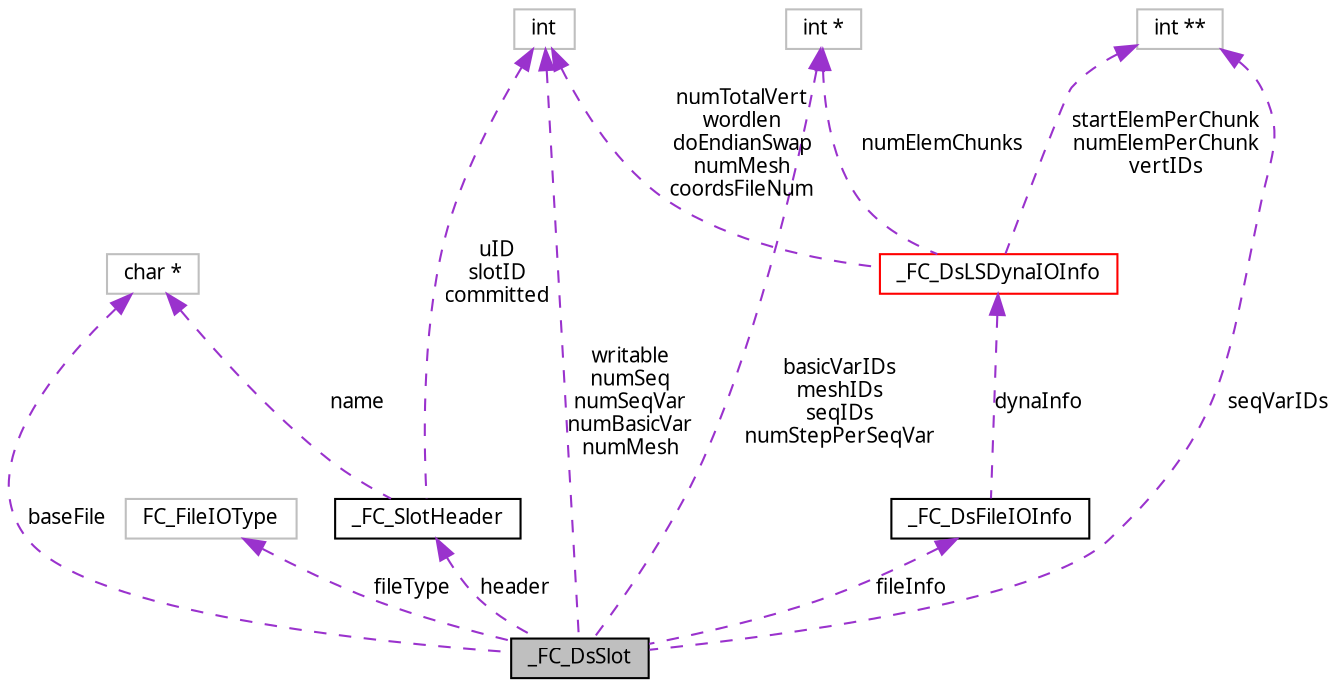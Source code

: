 digraph G
{
  edge [fontname="FreeSans.ttf",fontsize=10,labelfontname="FreeSans.ttf",labelfontsize=10];
  node [fontname="FreeSans.ttf",fontsize=10,shape=record];
  Node1 [label="_FC_DsSlot",height=0.2,width=0.4,color="black", fillcolor="grey75", style="filled" fontcolor="black"];
  Node2 -> Node1 [dir=back,color="darkorchid3",fontsize=10,style="dashed",label="basicVarIDs\nmeshIDs\nseqIDs\nnumStepPerSeqVar",fontname="FreeSans.ttf"];
  Node2 [label="int *",height=0.2,width=0.4,color="grey75", fillcolor="white", style="filled"];
  Node3 -> Node1 [dir=back,color="darkorchid3",fontsize=10,style="dashed",label="fileType",fontname="FreeSans.ttf"];
  Node3 [label="FC_FileIOType",height=0.2,width=0.4,color="grey75", fillcolor="white", style="filled"];
  Node4 -> Node1 [dir=back,color="darkorchid3",fontsize=10,style="dashed",label="header",fontname="FreeSans.ttf"];
  Node4 [label="_FC_SlotHeader",height=0.2,width=0.4,color="black", fillcolor="white", style="filled",URL="$struct__FC__SlotHeader.html"];
  Node5 -> Node4 [dir=back,color="darkorchid3",fontsize=10,style="dashed",label="uID\nslotID\ncommitted",fontname="FreeSans.ttf"];
  Node5 [label="int",height=0.2,width=0.4,color="grey75", fillcolor="white", style="filled"];
  Node6 -> Node4 [dir=back,color="darkorchid3",fontsize=10,style="dashed",label="name",fontname="FreeSans.ttf"];
  Node6 [label="char *",height=0.2,width=0.4,color="grey75", fillcolor="white", style="filled"];
  Node7 -> Node1 [dir=back,color="darkorchid3",fontsize=10,style="dashed",label="seqVarIDs",fontname="FreeSans.ttf"];
  Node7 [label="int **",height=0.2,width=0.4,color="grey75", fillcolor="white", style="filled"];
  Node5 -> Node1 [dir=back,color="darkorchid3",fontsize=10,style="dashed",label="writable\nnumSeq\nnumSeqVar\nnumBasicVar\nnumMesh",fontname="FreeSans.ttf"];
  Node8 -> Node1 [dir=back,color="darkorchid3",fontsize=10,style="dashed",label="fileInfo",fontname="FreeSans.ttf"];
  Node8 [label="_FC_DsFileIOInfo",height=0.2,width=0.4,color="black", fillcolor="white", style="filled",URL="$struct__FC__DsFileIOInfo.html"];
  Node9 -> Node8 [dir=back,color="darkorchid3",fontsize=10,style="dashed",label="dynaInfo",fontname="FreeSans.ttf"];
  Node9 [label="_FC_DsLSDynaIOInfo",height=0.2,width=0.4,color="red", fillcolor="white", style="filled",URL="$struct__FC__DsLSDynaIOInfo.html"];
  Node2 -> Node9 [dir=back,color="darkorchid3",fontsize=10,style="dashed",label="numElemChunks",fontname="FreeSans.ttf"];
  Node7 -> Node9 [dir=back,color="darkorchid3",fontsize=10,style="dashed",label="startElemPerChunk\nnumElemPerChunk\nvertIDs",fontname="FreeSans.ttf"];
  Node5 -> Node9 [dir=back,color="darkorchid3",fontsize=10,style="dashed",label="numTotalVert\nwordlen\ndoEndianSwap\nnumMesh\ncoordsFileNum",fontname="FreeSans.ttf"];
  Node6 -> Node1 [dir=back,color="darkorchid3",fontsize=10,style="dashed",label="baseFile",fontname="FreeSans.ttf"];
}
